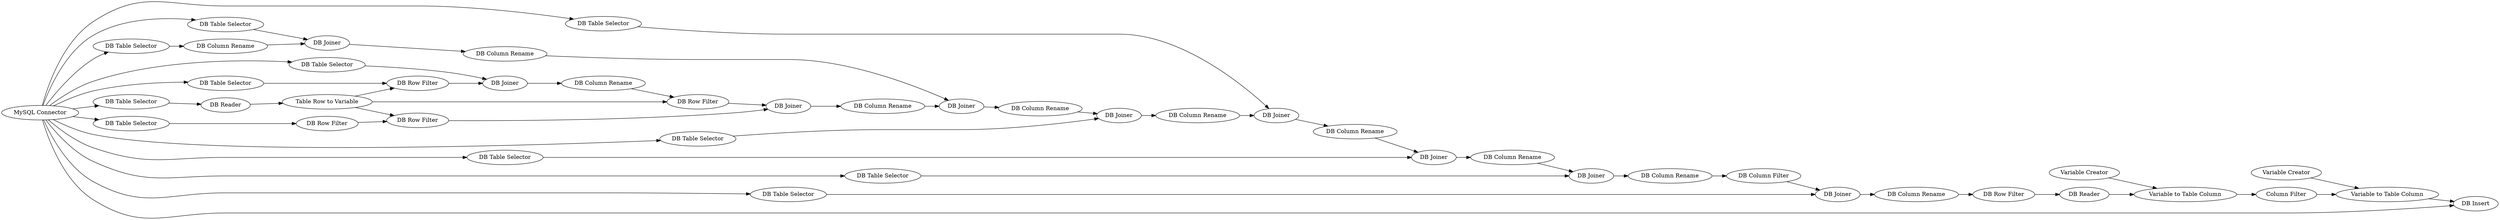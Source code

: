 digraph {
	"-6429554272981682822_76" [label="DB Joiner"]
	"-6429554272981682822_67" [label="DB Column Rename"]
	"-6429554272981682822_80" [label="DB Reader"]
	"-6429554272981682822_142" [label="Variable Creator"]
	"-6429554272981682822_37" [label="DB Table Selector"]
	"-6429554272981682822_78" [label="DB Column Filter"]
	"-6429554272981682822_79" [label="DB Column Rename"]
	"-6429554272981682822_82" [label="DB Table Selector"]
	"-6429554272981682822_65" [label="DB Column Rename"]
	"-6429554272981682822_73" [label="DB Column Rename"]
	"-6429554272981682822_86" [label="DB Joiner"]
	"-6429554272981682822_70" [label="DB Joiner"]
	"-6429554272981682822_137" [label="DB Row Filter"]
	"-6429554272981682822_90" [label="Variable to Table Column"]
	"-6429554272981682822_33" [label="DB Table Selector"]
	"-6429554272981682822_62" [label="DB Table Selector"]
	"-6429554272981682822_66" [label="DB Column Rename"]
	"-6429554272981682822_88" [label="DB Row Filter"]
	"-6429554272981682822_74" [label="DB Column Rename"]
	"-6429554272981682822_35" [label="DB Table Selector"]
	"-6429554272981682822_45" [label="DB Table Selector"]
	"-6429554272981682822_144" [label="Column Filter"]
	"-6429554272981682822_63" [label="DB Joiner"]
	"-6429554272981682822_32" [label="DB Table Selector"]
	"-6429554272981682822_89" [label="Variable Creator"]
	"-6429554272981682822_31" [label="DB Joiner"]
	"-6429554272981682822_36" [label="DB Table Selector"]
	"-6429554272981682822_42" [label="DB Table Selector"]
	"-6429554272981682822_139" [label="DB Row Filter"]
	"-6429554272981682822_131" [label="DB Table Selector"]
	"-6429554272981682822_68" [label="DB Column Rename"]
	"-6429554272981682822_77" [label="DB Column Rename"]
	"-6429554272981682822_59" [label="DB Row Filter"]
	"-6429554272981682822_83" [label="DB Joiner"]
	"-6429554272981682822_75" [label="DB Column Rename"]
	"-6429554272981682822_85" [label="DB Table Selector"]
	"-6429554272981682822_138" [label="DB Row Filter"]
	"-6429554272981682822_81" [label="DB Insert"]
	"-6429554272981682822_133" [label="Table Row to Variable"]
	"-6429554272981682822_87" [label="DB Column Rename"]
	"-6429554272981682822_134" [label="DB Reader"]
	"-6429554272981682822_69" [label="DB Joiner"]
	"-6429554272981682822_61" [label="DB Joiner"]
	"-6429554272981682822_143" [label="Variable to Table Column"]
	"-6429554272981682822_64" [label="DB Joiner"]
	"-6429554272981682822_71" [label="MySQL Connector"]
	"-6429554272981682822_71" -> "-6429554272981682822_42"
	"-6429554272981682822_83" -> "-6429554272981682822_79"
	"-6429554272981682822_133" -> "-6429554272981682822_139"
	"-6429554272981682822_139" -> "-6429554272981682822_86"
	"-6429554272981682822_68" -> "-6429554272981682822_69"
	"-6429554272981682822_70" -> "-6429554272981682822_75"
	"-6429554272981682822_71" -> "-6429554272981682822_45"
	"-6429554272981682822_71" -> "-6429554272981682822_36"
	"-6429554272981682822_66" -> "-6429554272981682822_61"
	"-6429554272981682822_78" -> "-6429554272981682822_83"
	"-6429554272981682822_33" -> "-6429554272981682822_139"
	"-6429554272981682822_131" -> "-6429554272981682822_134"
	"-6429554272981682822_76" -> "-6429554272981682822_77"
	"-6429554272981682822_71" -> "-6429554272981682822_35"
	"-6429554272981682822_64" -> "-6429554272981682822_68"
	"-6429554272981682822_71" -> "-6429554272981682822_85"
	"-6429554272981682822_134" -> "-6429554272981682822_133"
	"-6429554272981682822_73" -> "-6429554272981682822_70"
	"-6429554272981682822_77" -> "-6429554272981682822_78"
	"-6429554272981682822_142" -> "-6429554272981682822_143"
	"-6429554272981682822_71" -> "-6429554272981682822_81"
	"-6429554272981682822_144" -> "-6429554272981682822_143"
	"-6429554272981682822_59" -> "-6429554272981682822_137"
	"-6429554272981682822_42" -> "-6429554272981682822_63"
	"-6429554272981682822_133" -> "-6429554272981682822_137"
	"-6429554272981682822_31" -> "-6429554272981682822_65"
	"-6429554272981682822_80" -> "-6429554272981682822_90"
	"-6429554272981682822_89" -> "-6429554272981682822_90"
	"-6429554272981682822_63" -> "-6429554272981682822_66"
	"-6429554272981682822_65" -> "-6429554272981682822_61"
	"-6429554272981682822_37" -> "-6429554272981682822_70"
	"-6429554272981682822_35" -> "-6429554272981682822_69"
	"-6429554272981682822_45" -> "-6429554272981682822_76"
	"-6429554272981682822_85" -> "-6429554272981682822_86"
	"-6429554272981682822_133" -> "-6429554272981682822_138"
	"-6429554272981682822_90" -> "-6429554272981682822_144"
	"-6429554272981682822_67" -> "-6429554272981682822_64"
	"-6429554272981682822_74" -> "-6429554272981682822_63"
	"-6429554272981682822_86" -> "-6429554272981682822_87"
	"-6429554272981682822_71" -> "-6429554272981682822_32"
	"-6429554272981682822_62" -> "-6429554272981682822_74"
	"-6429554272981682822_143" -> "-6429554272981682822_81"
	"-6429554272981682822_69" -> "-6429554272981682822_73"
	"-6429554272981682822_137" -> "-6429554272981682822_31"
	"-6429554272981682822_88" -> "-6429554272981682822_80"
	"-6429554272981682822_87" -> "-6429554272981682822_138"
	"-6429554272981682822_75" -> "-6429554272981682822_76"
	"-6429554272981682822_82" -> "-6429554272981682822_83"
	"-6429554272981682822_71" -> "-6429554272981682822_62"
	"-6429554272981682822_71" -> "-6429554272981682822_131"
	"-6429554272981682822_79" -> "-6429554272981682822_88"
	"-6429554272981682822_138" -> "-6429554272981682822_31"
	"-6429554272981682822_32" -> "-6429554272981682822_59"
	"-6429554272981682822_71" -> "-6429554272981682822_37"
	"-6429554272981682822_71" -> "-6429554272981682822_82"
	"-6429554272981682822_71" -> "-6429554272981682822_33"
	"-6429554272981682822_61" -> "-6429554272981682822_67"
	"-6429554272981682822_36" -> "-6429554272981682822_64"
	rankdir=LR
}
